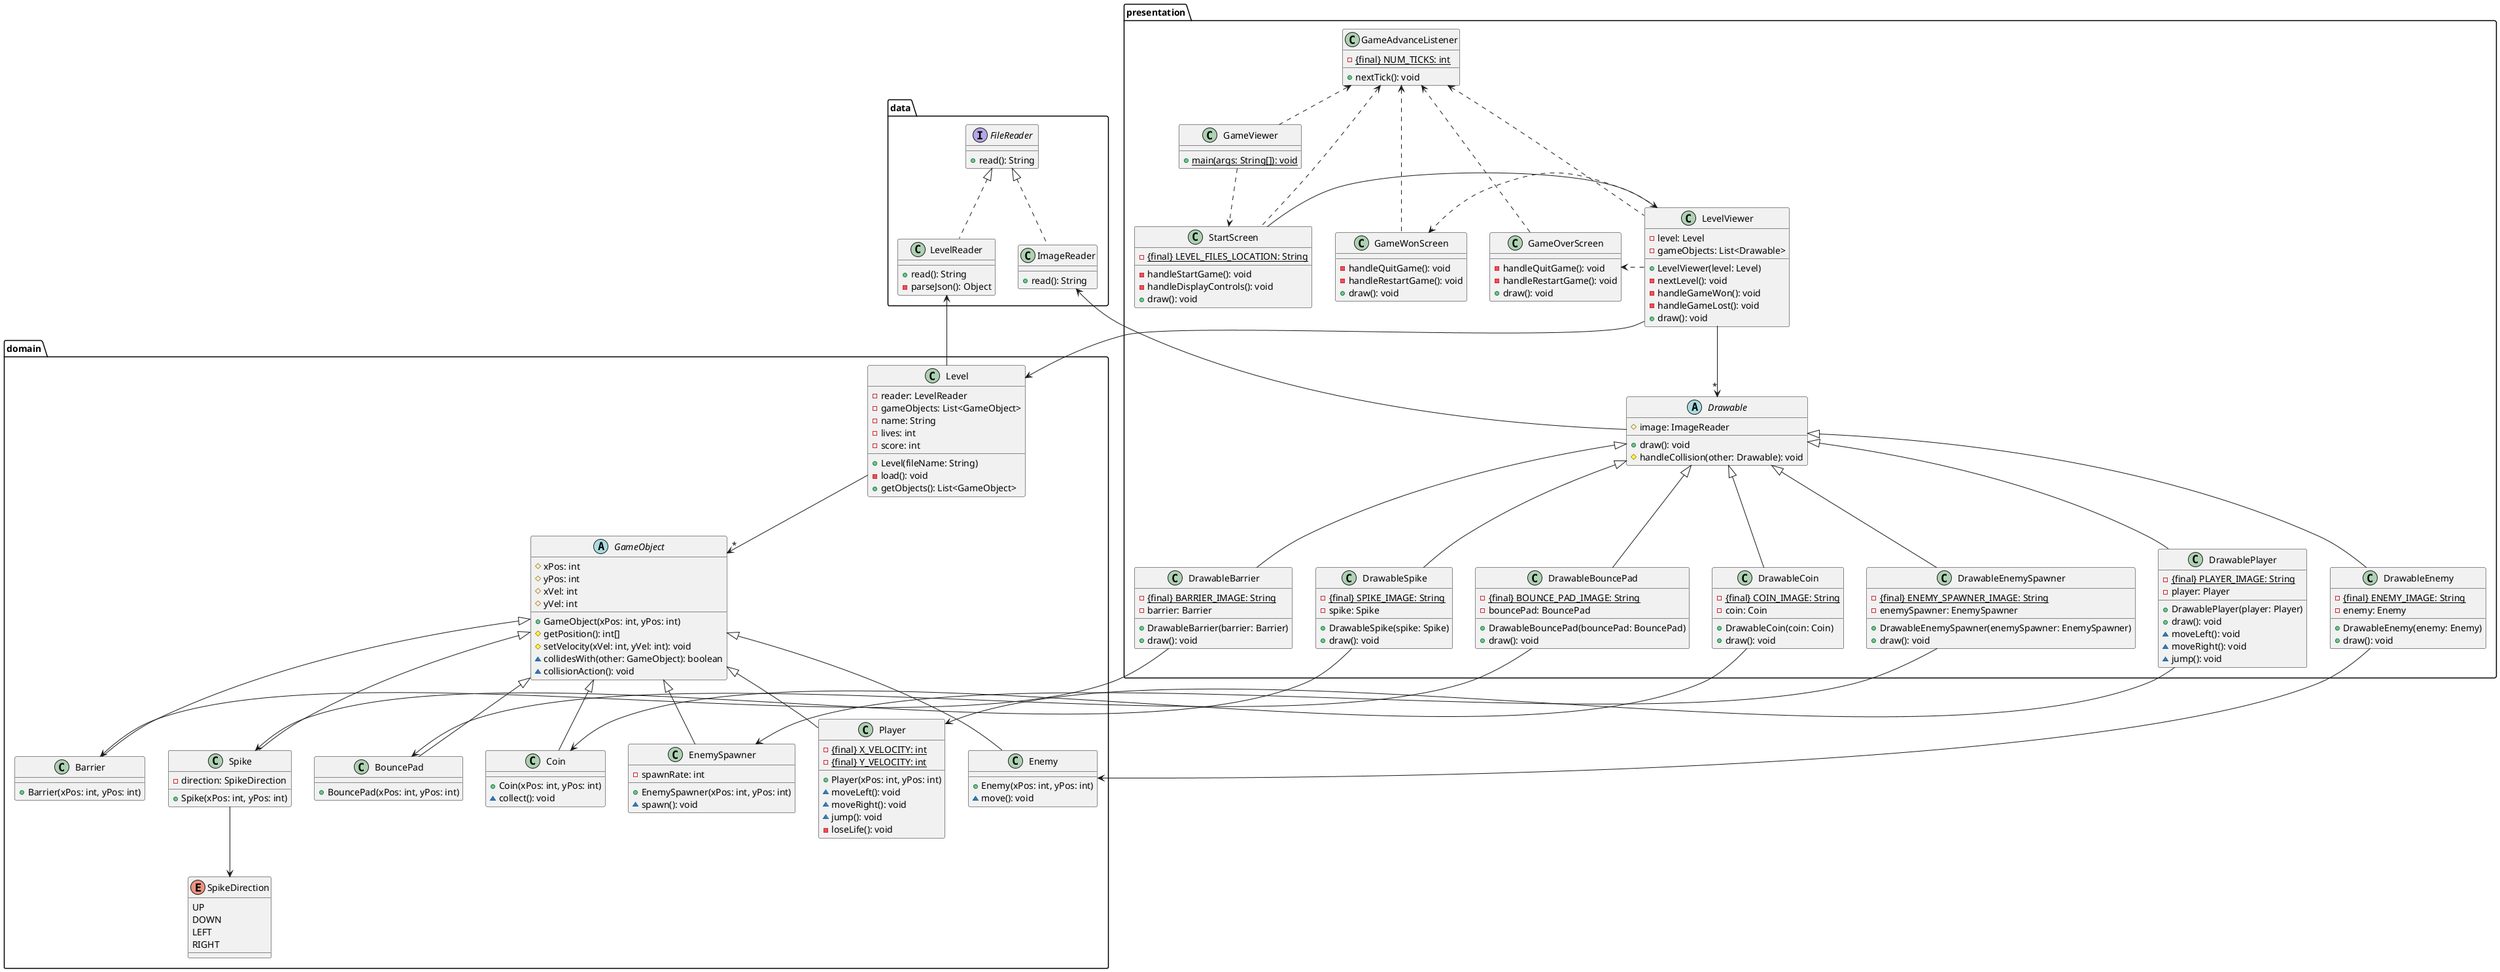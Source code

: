 @startuml ArcadeGame
package presentation {
  class GameViewer {
    + {static} main(args: String[]): void
  }
  class GameAdvanceListener {
    - {static} {final} NUM_TICKS: int
    + nextTick(): void
  }
  class StartScreen {
    - {static} {final} LEVEL_FILES_LOCATION: String
    - handleStartGame(): void
    - handleDisplayControls(): void
    + draw(): void
  }
  class GameOverScreen {
    - handleQuitGame(): void
    - handleRestartGame(): void
    + draw(): void
  }
  class GameWonScreen {
    - handleQuitGame(): void
    - handleRestartGame(): void
    + draw(): void
  }
  class LevelViewer {
    - level: Level
    - gameObjects: List<Drawable>
    + LevelViewer(level: Level)
    - nextLevel(): void
    - handleGameWon(): void
    - handleGameLost(): void
    + draw(): void
  }
  abstract Drawable {
    # image: ImageReader
    + draw(): void
    # handleCollision(other: Drawable): void
  }
  class DrawablePlayer {
    - {static} {final} PLAYER_IMAGE: String
    - player: Player
    + DrawablePlayer(player: Player)
    + draw(): void
    ~ moveLeft(): void
    ~ moveRight(): void
    ~ jump(): void
  }
  class DrawableEnemy {
    - {static} {final} ENEMY_IMAGE: String
    - enemy: Enemy
    + DrawableEnemy(enemy: Enemy)
    + draw(): void
  }
  class DrawableBarrier {
    - {static} {final} BARRIER_IMAGE: String
    - barrier: Barrier
    + DrawableBarrier(barrier: Barrier)
    + draw(): void
  }
  class DrawableSpike {
    - {static} {final} SPIKE_IMAGE: String
    - spike: Spike
    + DrawableSpike(spike: Spike)
    + draw(): void
  }
  class DrawableBouncePad {
    - {static} {final} BOUNCE_PAD_IMAGE: String
    - bouncePad: BouncePad
    + DrawableBouncePad(bouncePad: BouncePad)
    + draw(): void
  }
  class DrawableCoin {
    - {static} {final} COIN_IMAGE: String
    - coin: Coin
    + DrawableCoin(coin: Coin)
    + draw(): void
  }
  class DrawableEnemySpawner {
    - {static} {final} ENEMY_SPAWNER_IMAGE: String
    - enemySpawner: EnemySpawner
    + DrawableEnemySpawner(enemySpawner: EnemySpawner)
    + draw(): void
  }

  GameViewer .d.> StartScreen
  GameViewer .u.> GameAdvanceListener
  StartScreen -> LevelViewer
  StartScreen .u.> GameAdvanceListener
  LevelViewer .> GameWonScreen
  LevelViewer .> GameOverScreen
  LevelViewer .u.> GameAdvanceListener
  GameWonScreen .u.> GameAdvanceListener
  GameOverScreen .u.> GameAdvanceListener
  LevelViewer -d->"*" Drawable
  DrawablePlayer -u-|> Drawable
  DrawableEnemy -u-|> Drawable
  DrawableBarrier -u-|> Drawable
  DrawableSpike -u-|> Drawable
  DrawableBouncePad -u-|> Drawable
  DrawableCoin -u-|> Drawable
  DrawableEnemySpawner -u-|> Drawable
}
Drawable -l-> data.ImageReader
DrawablePlayer -d-> domain.Player
DrawableEnemy -d-> domain.Enemy
DrawableBarrier -d-> domain.Barrier
DrawableSpike -d-> domain.Spike
DrawableBouncePad -d-> domain.BouncePad
DrawableCoin -d-> domain.Coin
DrawableEnemySpawner -d-> domain.EnemySpawner
LevelViewer -u-> domain.Level

package domain {
  class Level {
    - reader: LevelReader
    - gameObjects: List<GameObject>
    - name: String
    - lives: int
    - score: int
    + Level(fileName: String)
    - load(): void
    + getObjects(): List<GameObject>
  }
  abstract GameObject {
    # xPos: int
    # yPos: int
    # xVel: int
    # yVel: int
    + GameObject(xPos: int, yPos: int)
    # getPosition(): int[]
    # setVelocity(xVel: int, yVel: int): void
    ~ collidesWith(other: GameObject): boolean
    ~ collisionAction(): void
  }
  class Player {
    - {static} {final} X_VELOCITY: int
    - {static} {final} Y_VELOCITY: int
    + Player(xPos: int, yPos: int)
    ~ moveLeft(): void
    ~ moveRight(): void
    ~ jump(): void
    - loseLife(): void
  }
  class Enemy {
    + Enemy(xPos: int, yPos: int)
    ~ move(): void
  }
  class Barrier {
    + Barrier(xPos: int, yPos: int)
  }
  class Spike {
    + Spike(xPos: int, yPos: int)
    - direction: SpikeDirection
  }
  class BouncePad {
    + BouncePad(xPos: int, yPos: int)
  }
  class Coin {
    + Coin(xPos: int, yPos: int)
    ~ collect(): void
  }
  class EnemySpawner {
    - spawnRate: int
    + EnemySpawner(xPos: int, yPos: int)
    ~ spawn(): void
  }
  enum SpikeDirection {
    UP
    DOWN
    LEFT
    RIGHT
  }

  Level -d->"*" GameObject
  Player -u-|> GameObject
  Enemy -u-|> GameObject
  Barrier -u-|> GameObject
  Spike -u-|> GameObject
  Spike -d-> SpikeDirection
  BouncePad -u-|> GameObject
  Coin -u-|> GameObject
  EnemySpawner -u-|> GameObject
}
Level -u-> data.LevelReader

package data {
  interface FileReader {
    + read(): String
  }
  class LevelReader {
    + read(): String
    - parseJson(): Object
  }
  class ImageReader {
    + read(): String
  }

  LevelReader .u.|> FileReader
  ImageReader .u.|> FileReader
}
@enduml